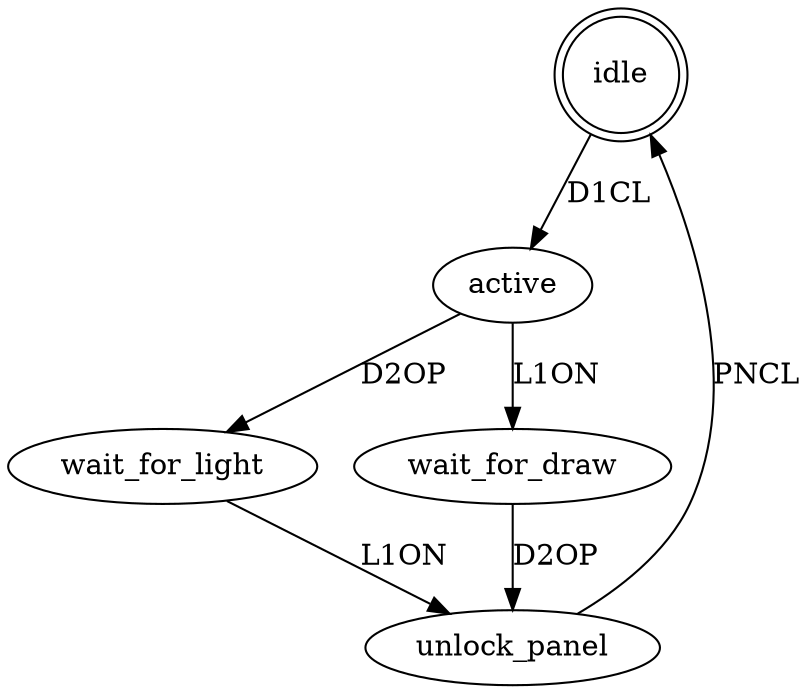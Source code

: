 digraph G {
    idle[shape=doublecircle];
    idle -> active [label="D1CL"];
    unlock_panel -> idle [label="PNCL"];
    wait_for_light -> unlock_panel [label="L1ON"];
    active -> wait_for_light [label="D2OP"];
    active -> wait_for_draw [label="L1ON"];
    wait_for_draw -> unlock_panel [label="D2OP"];
}
